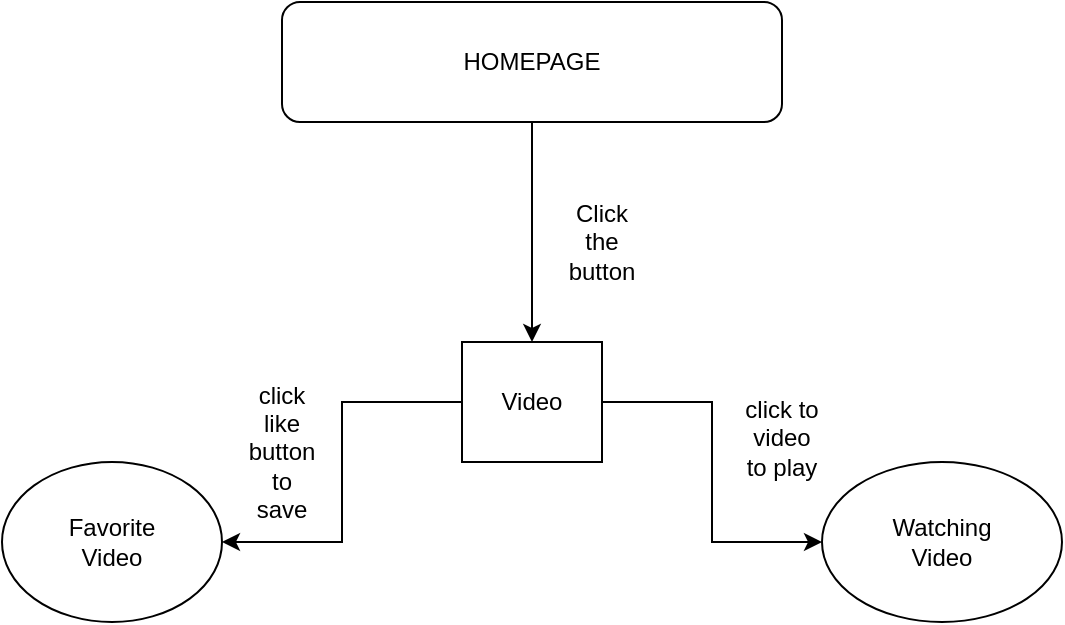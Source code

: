 <mxfile version="10.6.0" type="device"><diagram id="danA3SZ5hihoNQnl2FhA" name="Page-1"><mxGraphModel dx="1080" dy="484" grid="1" gridSize="10" guides="1" tooltips="1" connect="1" arrows="1" fold="1" page="1" pageScale="1" pageWidth="827" pageHeight="1169" math="0" shadow="0"><root><mxCell id="0"/><mxCell id="1" parent="0"/><mxCell id="VMxkLCjBsRgvHE5ixV1u-12" style="edgeStyle=orthogonalEdgeStyle;rounded=0;orthogonalLoop=1;jettySize=auto;html=1;exitX=1;exitY=0.5;exitDx=0;exitDy=0;entryX=0;entryY=0.5;entryDx=0;entryDy=0;" edge="1" parent="1" source="VMxkLCjBsRgvHE5ixV1u-11" target="VMxkLCjBsRgvHE5ixV1u-14"><mxGeometry relative="1" as="geometry"><mxPoint x="470" y="200" as="targetPoint"/></mxGeometry></mxCell><mxCell id="VMxkLCjBsRgvHE5ixV1u-23" style="edgeStyle=orthogonalEdgeStyle;rounded=0;orthogonalLoop=1;jettySize=auto;html=1;exitX=0;exitY=0.5;exitDx=0;exitDy=0;" edge="1" parent="1" source="VMxkLCjBsRgvHE5ixV1u-11" target="VMxkLCjBsRgvHE5ixV1u-25"><mxGeometry relative="1" as="geometry"><mxPoint x="280" y="270" as="targetPoint"/></mxGeometry></mxCell><mxCell id="VMxkLCjBsRgvHE5ixV1u-11" value="Video" style="rounded=0;whiteSpace=wrap;html=1;" vertex="1" parent="1"><mxGeometry x="340" y="170" width="70" height="60" as="geometry"/></mxCell><mxCell id="VMxkLCjBsRgvHE5ixV1u-14" value="Watching&lt;br&gt;Video&lt;br&gt;" style="ellipse;whiteSpace=wrap;html=1;" vertex="1" parent="1"><mxGeometry x="520" y="230" width="120" height="80" as="geometry"/></mxCell><mxCell id="VMxkLCjBsRgvHE5ixV1u-19" style="edgeStyle=orthogonalEdgeStyle;rounded=0;orthogonalLoop=1;jettySize=auto;html=1;exitX=0.5;exitY=1;exitDx=0;exitDy=0;entryX=0.5;entryY=0;entryDx=0;entryDy=0;" edge="1" parent="1" source="VMxkLCjBsRgvHE5ixV1u-18" target="VMxkLCjBsRgvHE5ixV1u-11"><mxGeometry relative="1" as="geometry"/></mxCell><mxCell id="VMxkLCjBsRgvHE5ixV1u-18" value="HOMEPAGE" style="rounded=1;whiteSpace=wrap;html=1;" vertex="1" parent="1"><mxGeometry x="250" width="250" height="60" as="geometry"/></mxCell><mxCell id="VMxkLCjBsRgvHE5ixV1u-25" value="Favorite&lt;br&gt;Video&lt;br&gt;" style="ellipse;whiteSpace=wrap;html=1;" vertex="1" parent="1"><mxGeometry x="110" y="230" width="110" height="80" as="geometry"/></mxCell><mxCell id="VMxkLCjBsRgvHE5ixV1u-28" value="Click the button" style="text;html=1;strokeColor=none;fillColor=none;align=center;verticalAlign=middle;whiteSpace=wrap;rounded=0;" vertex="1" parent="1"><mxGeometry x="390" y="90" width="40" height="60" as="geometry"/></mxCell><mxCell id="VMxkLCjBsRgvHE5ixV1u-29" value="click like button to save" style="text;html=1;strokeColor=none;fillColor=none;align=center;verticalAlign=middle;whiteSpace=wrap;rounded=0;" vertex="1" parent="1"><mxGeometry x="230" y="200" width="40" height="50" as="geometry"/></mxCell><mxCell id="VMxkLCjBsRgvHE5ixV1u-30" value="click to video to play&lt;br&gt;&lt;br&gt;" style="text;html=1;strokeColor=none;fillColor=none;align=center;verticalAlign=middle;whiteSpace=wrap;rounded=0;" vertex="1" parent="1"><mxGeometry x="480" y="190" width="40" height="70" as="geometry"/></mxCell></root></mxGraphModel></diagram></mxfile>